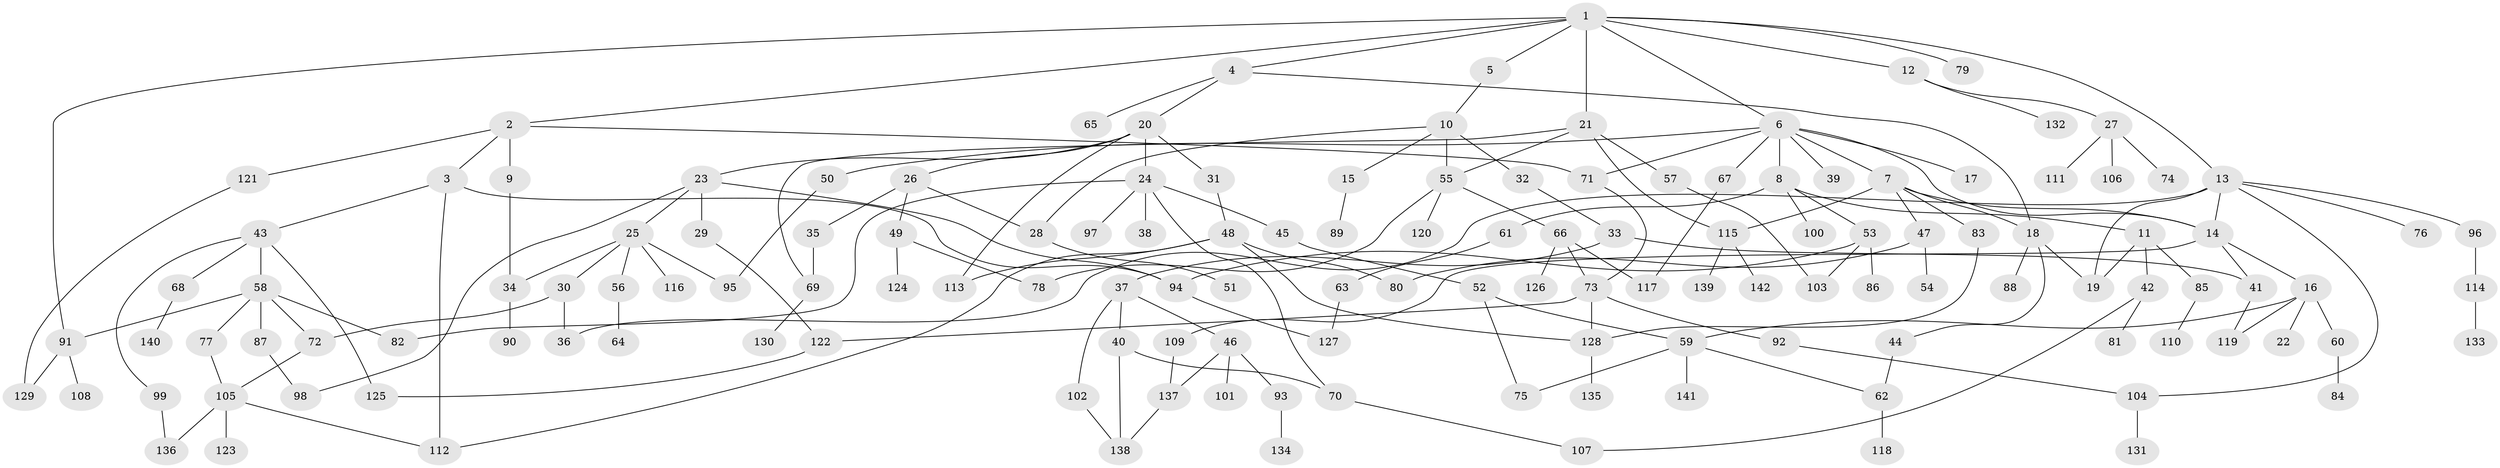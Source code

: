 // coarse degree distribution, {8: 0.02127659574468085, 5: 0.1276595744680851, 7: 0.02127659574468085, 9: 0.010638297872340425, 2: 0.23404255319148937, 4: 0.0851063829787234, 6: 0.0425531914893617, 1: 0.2872340425531915, 3: 0.1702127659574468}
// Generated by graph-tools (version 1.1) at 2025/41/03/06/25 10:41:26]
// undirected, 142 vertices, 187 edges
graph export_dot {
graph [start="1"]
  node [color=gray90,style=filled];
  1;
  2;
  3;
  4;
  5;
  6;
  7;
  8;
  9;
  10;
  11;
  12;
  13;
  14;
  15;
  16;
  17;
  18;
  19;
  20;
  21;
  22;
  23;
  24;
  25;
  26;
  27;
  28;
  29;
  30;
  31;
  32;
  33;
  34;
  35;
  36;
  37;
  38;
  39;
  40;
  41;
  42;
  43;
  44;
  45;
  46;
  47;
  48;
  49;
  50;
  51;
  52;
  53;
  54;
  55;
  56;
  57;
  58;
  59;
  60;
  61;
  62;
  63;
  64;
  65;
  66;
  67;
  68;
  69;
  70;
  71;
  72;
  73;
  74;
  75;
  76;
  77;
  78;
  79;
  80;
  81;
  82;
  83;
  84;
  85;
  86;
  87;
  88;
  89;
  90;
  91;
  92;
  93;
  94;
  95;
  96;
  97;
  98;
  99;
  100;
  101;
  102;
  103;
  104;
  105;
  106;
  107;
  108;
  109;
  110;
  111;
  112;
  113;
  114;
  115;
  116;
  117;
  118;
  119;
  120;
  121;
  122;
  123;
  124;
  125;
  126;
  127;
  128;
  129;
  130;
  131;
  132;
  133;
  134;
  135;
  136;
  137;
  138;
  139;
  140;
  141;
  142;
  1 -- 2;
  1 -- 4;
  1 -- 5;
  1 -- 6;
  1 -- 12;
  1 -- 13;
  1 -- 21;
  1 -- 79;
  1 -- 91;
  2 -- 3;
  2 -- 9;
  2 -- 121;
  2 -- 71;
  3 -- 43;
  3 -- 94;
  3 -- 112;
  4 -- 20;
  4 -- 65;
  4 -- 18;
  5 -- 10;
  6 -- 7;
  6 -- 8;
  6 -- 14;
  6 -- 17;
  6 -- 39;
  6 -- 50;
  6 -- 67;
  6 -- 71;
  7 -- 18;
  7 -- 47;
  7 -- 83;
  7 -- 115;
  7 -- 14;
  8 -- 11;
  8 -- 53;
  8 -- 61;
  8 -- 100;
  9 -- 34;
  10 -- 15;
  10 -- 28;
  10 -- 32;
  10 -- 55;
  11 -- 42;
  11 -- 85;
  11 -- 19;
  12 -- 27;
  12 -- 132;
  13 -- 36;
  13 -- 76;
  13 -- 96;
  13 -- 104;
  13 -- 19;
  13 -- 14;
  14 -- 16;
  14 -- 41;
  14 -- 109;
  15 -- 89;
  16 -- 22;
  16 -- 59;
  16 -- 60;
  16 -- 119;
  18 -- 19;
  18 -- 44;
  18 -- 88;
  20 -- 23;
  20 -- 24;
  20 -- 26;
  20 -- 31;
  20 -- 113;
  21 -- 57;
  21 -- 69;
  21 -- 55;
  21 -- 115;
  23 -- 25;
  23 -- 29;
  23 -- 94;
  23 -- 98;
  24 -- 38;
  24 -- 45;
  24 -- 70;
  24 -- 82;
  24 -- 97;
  25 -- 30;
  25 -- 34;
  25 -- 56;
  25 -- 95;
  25 -- 116;
  26 -- 35;
  26 -- 49;
  26 -- 28;
  27 -- 74;
  27 -- 106;
  27 -- 111;
  28 -- 51;
  29 -- 122;
  30 -- 72;
  30 -- 36;
  31 -- 48;
  32 -- 33;
  33 -- 37;
  33 -- 41;
  34 -- 90;
  35 -- 69;
  37 -- 40;
  37 -- 46;
  37 -- 102;
  40 -- 138;
  40 -- 70;
  41 -- 119;
  42 -- 81;
  42 -- 107;
  43 -- 58;
  43 -- 68;
  43 -- 99;
  43 -- 125;
  44 -- 62;
  45 -- 52;
  46 -- 93;
  46 -- 101;
  46 -- 137;
  47 -- 54;
  47 -- 80;
  48 -- 113;
  48 -- 128;
  48 -- 112;
  48 -- 80;
  49 -- 124;
  49 -- 78;
  50 -- 95;
  52 -- 75;
  52 -- 59;
  53 -- 86;
  53 -- 94;
  53 -- 103;
  55 -- 66;
  55 -- 78;
  55 -- 120;
  56 -- 64;
  57 -- 103;
  58 -- 77;
  58 -- 87;
  58 -- 91;
  58 -- 82;
  58 -- 72;
  59 -- 62;
  59 -- 141;
  59 -- 75;
  60 -- 84;
  61 -- 63;
  62 -- 118;
  63 -- 127;
  66 -- 73;
  66 -- 126;
  66 -- 117;
  67 -- 117;
  68 -- 140;
  69 -- 130;
  70 -- 107;
  71 -- 73;
  72 -- 105;
  73 -- 92;
  73 -- 128;
  73 -- 122;
  77 -- 105;
  83 -- 128;
  85 -- 110;
  87 -- 98;
  91 -- 108;
  91 -- 129;
  92 -- 104;
  93 -- 134;
  94 -- 127;
  96 -- 114;
  99 -- 136;
  102 -- 138;
  104 -- 131;
  105 -- 112;
  105 -- 123;
  105 -- 136;
  109 -- 137;
  114 -- 133;
  115 -- 139;
  115 -- 142;
  121 -- 129;
  122 -- 125;
  128 -- 135;
  137 -- 138;
}

